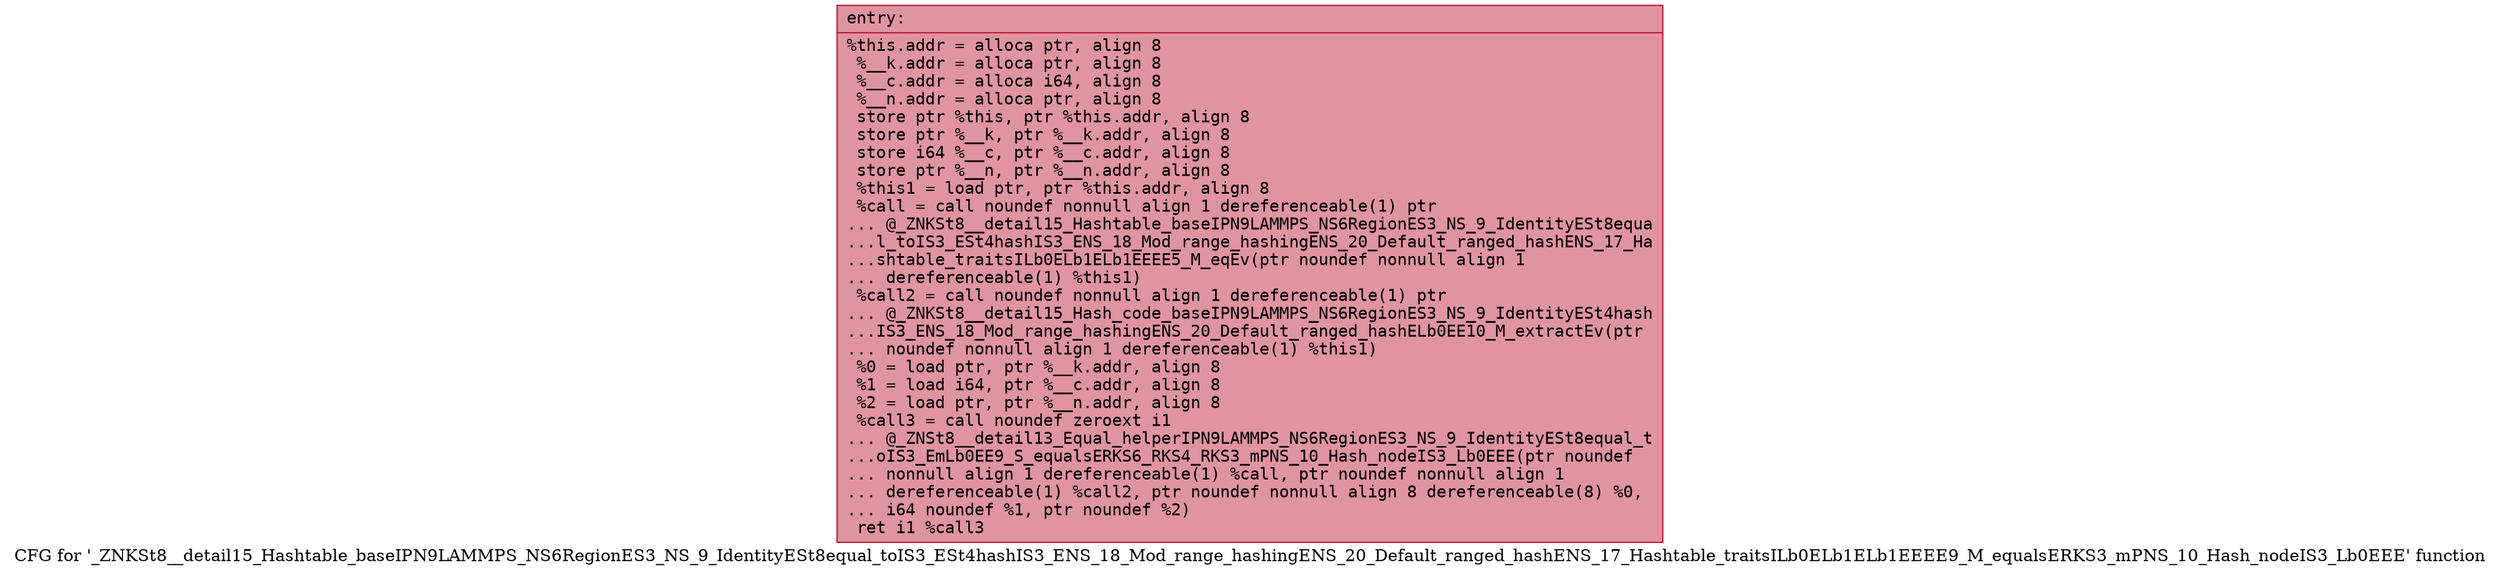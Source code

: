 digraph "CFG for '_ZNKSt8__detail15_Hashtable_baseIPN9LAMMPS_NS6RegionES3_NS_9_IdentityESt8equal_toIS3_ESt4hashIS3_ENS_18_Mod_range_hashingENS_20_Default_ranged_hashENS_17_Hashtable_traitsILb0ELb1ELb1EEEE9_M_equalsERKS3_mPNS_10_Hash_nodeIS3_Lb0EEE' function" {
	label="CFG for '_ZNKSt8__detail15_Hashtable_baseIPN9LAMMPS_NS6RegionES3_NS_9_IdentityESt8equal_toIS3_ESt4hashIS3_ENS_18_Mod_range_hashingENS_20_Default_ranged_hashENS_17_Hashtable_traitsILb0ELb1ELb1EEEE9_M_equalsERKS3_mPNS_10_Hash_nodeIS3_Lb0EEE' function";

	Node0x561837f45d90 [shape=record,color="#b70d28ff", style=filled, fillcolor="#b70d2870" fontname="Courier",label="{entry:\l|  %this.addr = alloca ptr, align 8\l  %__k.addr = alloca ptr, align 8\l  %__c.addr = alloca i64, align 8\l  %__n.addr = alloca ptr, align 8\l  store ptr %this, ptr %this.addr, align 8\l  store ptr %__k, ptr %__k.addr, align 8\l  store i64 %__c, ptr %__c.addr, align 8\l  store ptr %__n, ptr %__n.addr, align 8\l  %this1 = load ptr, ptr %this.addr, align 8\l  %call = call noundef nonnull align 1 dereferenceable(1) ptr\l... @_ZNKSt8__detail15_Hashtable_baseIPN9LAMMPS_NS6RegionES3_NS_9_IdentityESt8equa\l...l_toIS3_ESt4hashIS3_ENS_18_Mod_range_hashingENS_20_Default_ranged_hashENS_17_Ha\l...shtable_traitsILb0ELb1ELb1EEEE5_M_eqEv(ptr noundef nonnull align 1\l... dereferenceable(1) %this1)\l  %call2 = call noundef nonnull align 1 dereferenceable(1) ptr\l... @_ZNKSt8__detail15_Hash_code_baseIPN9LAMMPS_NS6RegionES3_NS_9_IdentityESt4hash\l...IS3_ENS_18_Mod_range_hashingENS_20_Default_ranged_hashELb0EE10_M_extractEv(ptr\l... noundef nonnull align 1 dereferenceable(1) %this1)\l  %0 = load ptr, ptr %__k.addr, align 8\l  %1 = load i64, ptr %__c.addr, align 8\l  %2 = load ptr, ptr %__n.addr, align 8\l  %call3 = call noundef zeroext i1\l... @_ZNSt8__detail13_Equal_helperIPN9LAMMPS_NS6RegionES3_NS_9_IdentityESt8equal_t\l...oIS3_EmLb0EE9_S_equalsERKS6_RKS4_RKS3_mPNS_10_Hash_nodeIS3_Lb0EEE(ptr noundef\l... nonnull align 1 dereferenceable(1) %call, ptr noundef nonnull align 1\l... dereferenceable(1) %call2, ptr noundef nonnull align 8 dereferenceable(8) %0,\l... i64 noundef %1, ptr noundef %2)\l  ret i1 %call3\l}"];
}
